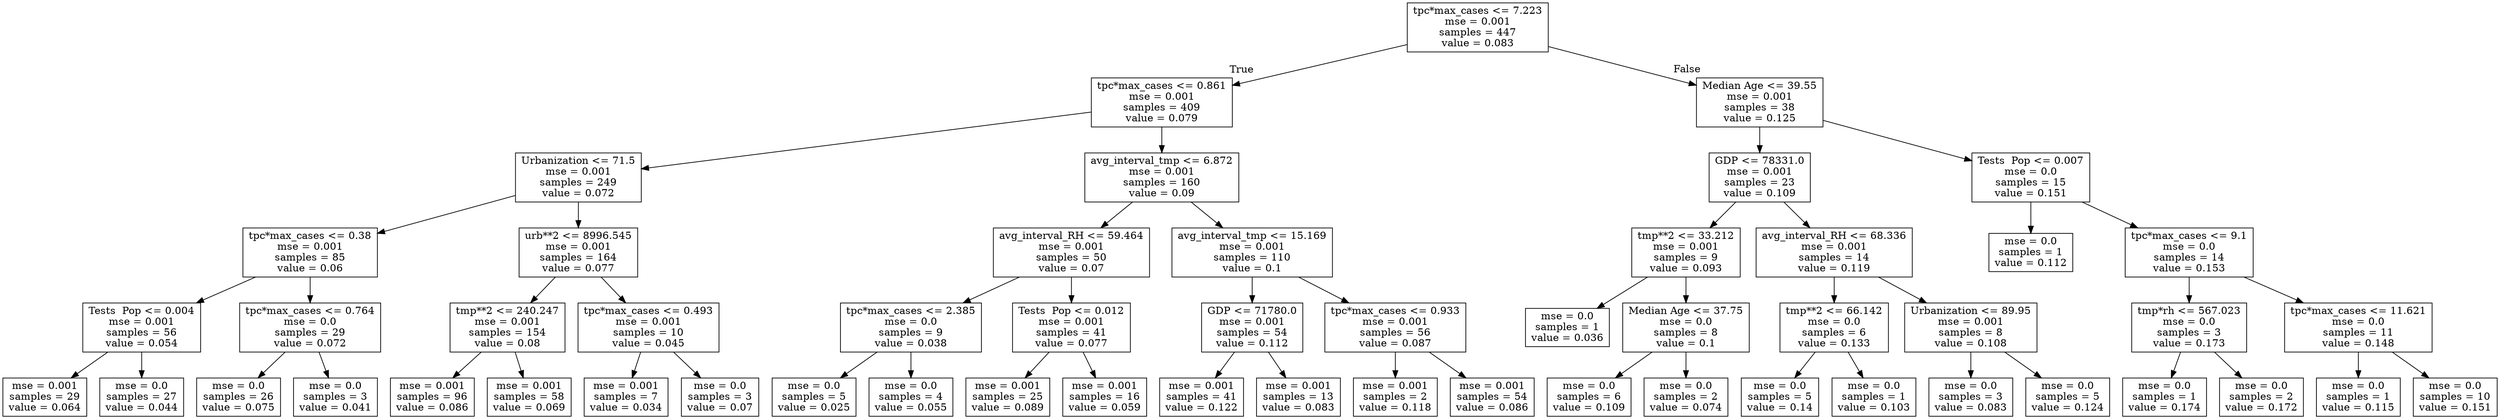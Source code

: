 digraph Tree {
node [shape=box] ;
0 [label="tpc*max_cases <= 7.223\nmse = 0.001\nsamples = 447\nvalue = 0.083"] ;
1 [label="tpc*max_cases <= 0.861\nmse = 0.001\nsamples = 409\nvalue = 0.079"] ;
0 -> 1 [labeldistance=2.5, labelangle=45, headlabel="True"] ;
2 [label="Urbanization <= 71.5\nmse = 0.001\nsamples = 249\nvalue = 0.072"] ;
1 -> 2 ;
3 [label="tpc*max_cases <= 0.38\nmse = 0.001\nsamples = 85\nvalue = 0.06"] ;
2 -> 3 ;
4 [label="Tests \ Pop <= 0.004\nmse = 0.001\nsamples = 56\nvalue = 0.054"] ;
3 -> 4 ;
5 [label="mse = 0.001\nsamples = 29\nvalue = 0.064"] ;
4 -> 5 ;
6 [label="mse = 0.0\nsamples = 27\nvalue = 0.044"] ;
4 -> 6 ;
7 [label="tpc*max_cases <= 0.764\nmse = 0.0\nsamples = 29\nvalue = 0.072"] ;
3 -> 7 ;
8 [label="mse = 0.0\nsamples = 26\nvalue = 0.075"] ;
7 -> 8 ;
9 [label="mse = 0.0\nsamples = 3\nvalue = 0.041"] ;
7 -> 9 ;
10 [label="urb**2 <= 8996.545\nmse = 0.001\nsamples = 164\nvalue = 0.077"] ;
2 -> 10 ;
11 [label="tmp**2 <= 240.247\nmse = 0.001\nsamples = 154\nvalue = 0.08"] ;
10 -> 11 ;
12 [label="mse = 0.001\nsamples = 96\nvalue = 0.086"] ;
11 -> 12 ;
13 [label="mse = 0.001\nsamples = 58\nvalue = 0.069"] ;
11 -> 13 ;
14 [label="tpc*max_cases <= 0.493\nmse = 0.001\nsamples = 10\nvalue = 0.045"] ;
10 -> 14 ;
15 [label="mse = 0.001\nsamples = 7\nvalue = 0.034"] ;
14 -> 15 ;
16 [label="mse = 0.0\nsamples = 3\nvalue = 0.07"] ;
14 -> 16 ;
17 [label="avg_interval_tmp <= 6.872\nmse = 0.001\nsamples = 160\nvalue = 0.09"] ;
1 -> 17 ;
18 [label="avg_interval_RH <= 59.464\nmse = 0.001\nsamples = 50\nvalue = 0.07"] ;
17 -> 18 ;
19 [label="tpc*max_cases <= 2.385\nmse = 0.0\nsamples = 9\nvalue = 0.038"] ;
18 -> 19 ;
20 [label="mse = 0.0\nsamples = 5\nvalue = 0.025"] ;
19 -> 20 ;
21 [label="mse = 0.0\nsamples = 4\nvalue = 0.055"] ;
19 -> 21 ;
22 [label="Tests \ Pop <= 0.012\nmse = 0.001\nsamples = 41\nvalue = 0.077"] ;
18 -> 22 ;
23 [label="mse = 0.001\nsamples = 25\nvalue = 0.089"] ;
22 -> 23 ;
24 [label="mse = 0.001\nsamples = 16\nvalue = 0.059"] ;
22 -> 24 ;
25 [label="avg_interval_tmp <= 15.169\nmse = 0.001\nsamples = 110\nvalue = 0.1"] ;
17 -> 25 ;
26 [label="GDP <= 71780.0\nmse = 0.001\nsamples = 54\nvalue = 0.112"] ;
25 -> 26 ;
27 [label="mse = 0.001\nsamples = 41\nvalue = 0.122"] ;
26 -> 27 ;
28 [label="mse = 0.001\nsamples = 13\nvalue = 0.083"] ;
26 -> 28 ;
29 [label="tpc*max_cases <= 0.933\nmse = 0.001\nsamples = 56\nvalue = 0.087"] ;
25 -> 29 ;
30 [label="mse = 0.001\nsamples = 2\nvalue = 0.118"] ;
29 -> 30 ;
31 [label="mse = 0.001\nsamples = 54\nvalue = 0.086"] ;
29 -> 31 ;
32 [label="Median Age <= 39.55\nmse = 0.001\nsamples = 38\nvalue = 0.125"] ;
0 -> 32 [labeldistance=2.5, labelangle=-45, headlabel="False"] ;
33 [label="GDP <= 78331.0\nmse = 0.001\nsamples = 23\nvalue = 0.109"] ;
32 -> 33 ;
34 [label="tmp**2 <= 33.212\nmse = 0.001\nsamples = 9\nvalue = 0.093"] ;
33 -> 34 ;
35 [label="mse = 0.0\nsamples = 1\nvalue = 0.036"] ;
34 -> 35 ;
36 [label="Median Age <= 37.75\nmse = 0.0\nsamples = 8\nvalue = 0.1"] ;
34 -> 36 ;
37 [label="mse = 0.0\nsamples = 6\nvalue = 0.109"] ;
36 -> 37 ;
38 [label="mse = 0.0\nsamples = 2\nvalue = 0.074"] ;
36 -> 38 ;
39 [label="avg_interval_RH <= 68.336\nmse = 0.001\nsamples = 14\nvalue = 0.119"] ;
33 -> 39 ;
40 [label="tmp**2 <= 66.142\nmse = 0.0\nsamples = 6\nvalue = 0.133"] ;
39 -> 40 ;
41 [label="mse = 0.0\nsamples = 5\nvalue = 0.14"] ;
40 -> 41 ;
42 [label="mse = 0.0\nsamples = 1\nvalue = 0.103"] ;
40 -> 42 ;
43 [label="Urbanization <= 89.95\nmse = 0.001\nsamples = 8\nvalue = 0.108"] ;
39 -> 43 ;
44 [label="mse = 0.0\nsamples = 3\nvalue = 0.083"] ;
43 -> 44 ;
45 [label="mse = 0.0\nsamples = 5\nvalue = 0.124"] ;
43 -> 45 ;
46 [label="Tests \ Pop <= 0.007\nmse = 0.0\nsamples = 15\nvalue = 0.151"] ;
32 -> 46 ;
47 [label="mse = 0.0\nsamples = 1\nvalue = 0.112"] ;
46 -> 47 ;
48 [label="tpc*max_cases <= 9.1\nmse = 0.0\nsamples = 14\nvalue = 0.153"] ;
46 -> 48 ;
49 [label="tmp*rh <= 567.023\nmse = 0.0\nsamples = 3\nvalue = 0.173"] ;
48 -> 49 ;
50 [label="mse = 0.0\nsamples = 1\nvalue = 0.174"] ;
49 -> 50 ;
51 [label="mse = 0.0\nsamples = 2\nvalue = 0.172"] ;
49 -> 51 ;
52 [label="tpc*max_cases <= 11.621\nmse = 0.0\nsamples = 11\nvalue = 0.148"] ;
48 -> 52 ;
53 [label="mse = 0.0\nsamples = 1\nvalue = 0.115"] ;
52 -> 53 ;
54 [label="mse = 0.0\nsamples = 10\nvalue = 0.151"] ;
52 -> 54 ;
}